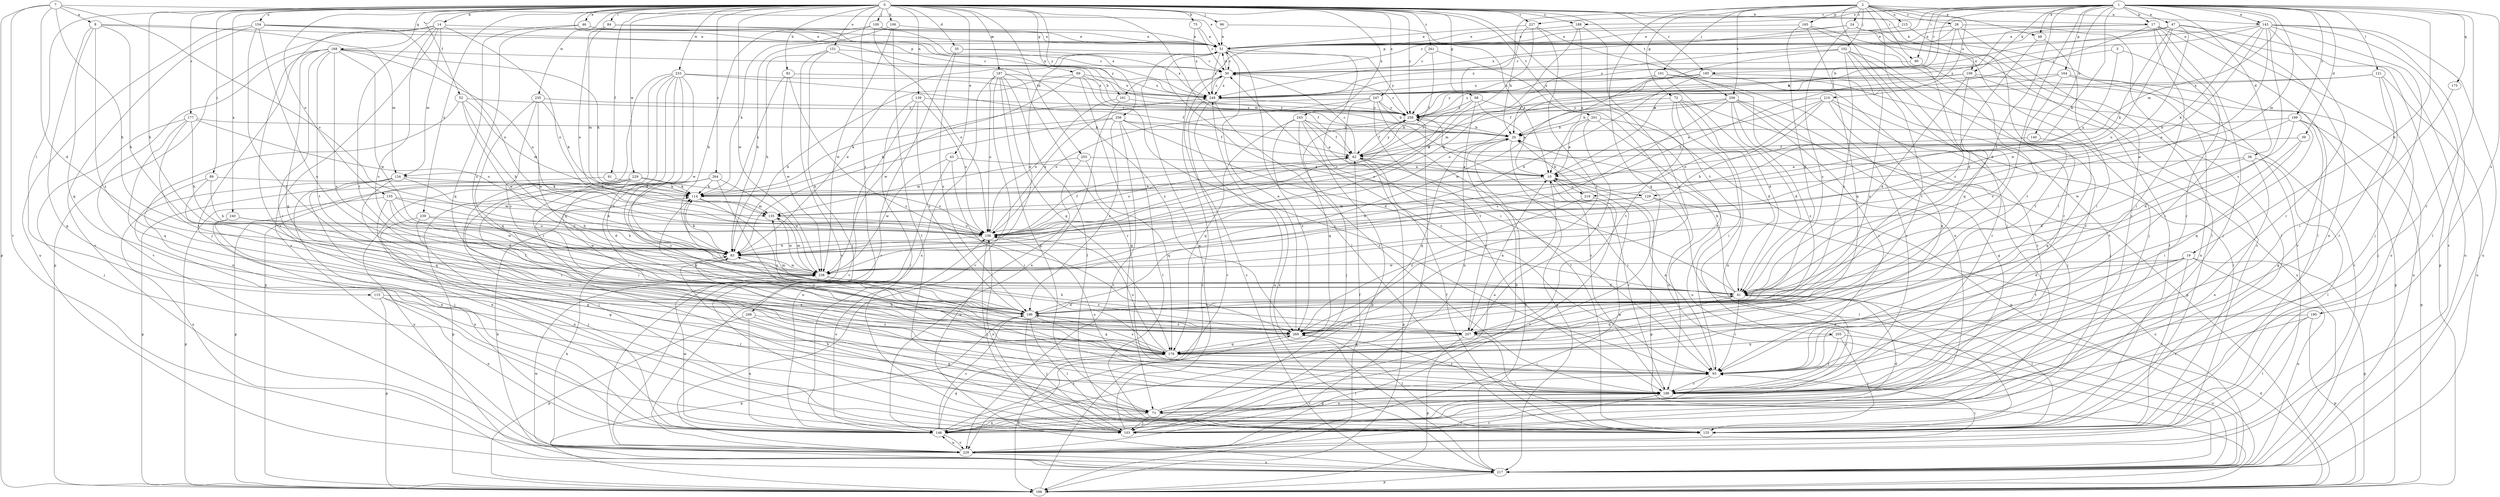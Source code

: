 strict digraph  {
0;
1;
2;
5;
7;
8;
10;
14;
17;
19;
20;
24;
26;
30;
35;
38;
39;
41;
43;
46;
47;
48;
51;
52;
61;
62;
68;
69;
72;
73;
75;
82;
83;
84;
89;
90;
93;
96;
100;
101;
102;
103;
106;
109;
114;
115;
121;
125;
129;
134;
135;
139;
140;
143;
146;
151;
154;
155;
156;
161;
164;
165;
166;
168;
175;
176;
177;
185;
186;
187;
188;
189;
190;
196;
201;
203;
205;
206;
207;
210;
215;
216;
217;
227;
228;
229;
233;
235;
238;
239;
240;
243;
247;
248;
256;
258;
261;
264;
268;
269;
0 -> 14  [label=b];
0 -> 17  [label=b];
0 -> 35  [label=d];
0 -> 43  [label=e];
0 -> 46  [label=e];
0 -> 52  [label=f];
0 -> 61  [label=f];
0 -> 68  [label=g];
0 -> 69  [label=g];
0 -> 75  [label=h];
0 -> 82  [label=h];
0 -> 83  [label=h];
0 -> 84  [label=i];
0 -> 89  [label=i];
0 -> 96  [label=j];
0 -> 100  [label=j];
0 -> 106  [label=k];
0 -> 109  [label=k];
0 -> 115  [label=l];
0 -> 129  [label=m];
0 -> 139  [label=n];
0 -> 151  [label=o];
0 -> 154  [label=o];
0 -> 155  [label=o];
0 -> 161  [label=p];
0 -> 168  [label=q];
0 -> 177  [label=r];
0 -> 185  [label=r];
0 -> 187  [label=s];
0 -> 188  [label=s];
0 -> 201  [label=t];
0 -> 203  [label=t];
0 -> 205  [label=t];
0 -> 206  [label=t];
0 -> 227  [label=v];
0 -> 229  [label=w];
0 -> 233  [label=w];
0 -> 235  [label=w];
0 -> 238  [label=w];
0 -> 239  [label=x];
0 -> 240  [label=x];
0 -> 243  [label=x];
0 -> 247  [label=x];
0 -> 256  [label=y];
0 -> 258  [label=y];
0 -> 261  [label=z];
0 -> 264  [label=z];
0 -> 268  [label=z];
1 -> 17  [label=b];
1 -> 19  [label=b];
1 -> 20  [label=b];
1 -> 38  [label=d];
1 -> 39  [label=d];
1 -> 41  [label=d];
1 -> 47  [label=e];
1 -> 48  [label=e];
1 -> 90  [label=i];
1 -> 109  [label=k];
1 -> 114  [label=k];
1 -> 121  [label=l];
1 -> 129  [label=m];
1 -> 134  [label=m];
1 -> 140  [label=n];
1 -> 143  [label=n];
1 -> 161  [label=p];
1 -> 164  [label=p];
1 -> 175  [label=q];
1 -> 185  [label=r];
1 -> 186  [label=r];
1 -> 188  [label=s];
1 -> 189  [label=s];
1 -> 190  [label=s];
1 -> 196  [label=s];
1 -> 227  [label=v];
2 -> 24  [label=c];
2 -> 26  [label=c];
2 -> 48  [label=e];
2 -> 72  [label=g];
2 -> 90  [label=i];
2 -> 101  [label=j];
2 -> 102  [label=j];
2 -> 103  [label=j];
2 -> 143  [label=n];
2 -> 156  [label=o];
2 -> 165  [label=p];
2 -> 176  [label=q];
2 -> 206  [label=t];
2 -> 210  [label=u];
2 -> 215  [label=u];
2 -> 269  [label=z];
5 -> 30  [label=c];
5 -> 93  [label=i];
5 -> 216  [label=u];
7 -> 8  [label=a];
7 -> 41  [label=d];
7 -> 51  [label=e];
7 -> 83  [label=h];
7 -> 156  [label=o];
7 -> 166  [label=p];
7 -> 228  [label=v];
8 -> 51  [label=e];
8 -> 73  [label=g];
8 -> 83  [label=h];
8 -> 134  [label=m];
8 -> 176  [label=q];
8 -> 269  [label=z];
10 -> 114  [label=k];
10 -> 166  [label=p];
10 -> 186  [label=r];
10 -> 216  [label=u];
14 -> 51  [label=e];
14 -> 103  [label=j];
14 -> 134  [label=m];
14 -> 156  [label=o];
14 -> 166  [label=p];
14 -> 196  [label=s];
14 -> 207  [label=t];
14 -> 228  [label=v];
17 -> 10  [label=a];
17 -> 20  [label=b];
17 -> 51  [label=e];
17 -> 93  [label=i];
17 -> 103  [label=j];
17 -> 125  [label=l];
17 -> 166  [label=p];
17 -> 186  [label=r];
17 -> 217  [label=u];
19 -> 41  [label=d];
19 -> 93  [label=i];
19 -> 125  [label=l];
19 -> 166  [label=p];
19 -> 207  [label=t];
19 -> 217  [label=u];
19 -> 238  [label=w];
20 -> 62  [label=f];
20 -> 176  [label=q];
20 -> 217  [label=u];
24 -> 51  [label=e];
24 -> 103  [label=j];
24 -> 176  [label=q];
24 -> 196  [label=s];
24 -> 228  [label=v];
24 -> 248  [label=x];
26 -> 51  [label=e];
26 -> 83  [label=h];
26 -> 93  [label=i];
26 -> 125  [label=l];
26 -> 186  [label=r];
26 -> 258  [label=y];
30 -> 51  [label=e];
30 -> 248  [label=x];
35 -> 30  [label=c];
35 -> 196  [label=s];
35 -> 228  [label=v];
35 -> 248  [label=x];
38 -> 10  [label=a];
38 -> 41  [label=d];
38 -> 125  [label=l];
38 -> 146  [label=n];
39 -> 62  [label=f];
39 -> 93  [label=i];
39 -> 207  [label=t];
41 -> 20  [label=b];
41 -> 51  [label=e];
41 -> 93  [label=i];
41 -> 125  [label=l];
41 -> 176  [label=q];
41 -> 186  [label=r];
41 -> 196  [label=s];
43 -> 10  [label=a];
43 -> 93  [label=i];
43 -> 146  [label=n];
43 -> 238  [label=w];
46 -> 51  [label=e];
46 -> 176  [label=q];
46 -> 196  [label=s];
46 -> 248  [label=x];
47 -> 30  [label=c];
47 -> 51  [label=e];
47 -> 114  [label=k];
47 -> 146  [label=n];
47 -> 156  [label=o];
47 -> 217  [label=u];
47 -> 238  [label=w];
47 -> 248  [label=x];
48 -> 41  [label=d];
48 -> 93  [label=i];
51 -> 30  [label=c];
51 -> 93  [label=i];
51 -> 125  [label=l];
51 -> 248  [label=x];
51 -> 258  [label=y];
52 -> 83  [label=h];
52 -> 135  [label=m];
52 -> 146  [label=n];
52 -> 238  [label=w];
52 -> 258  [label=y];
61 -> 114  [label=k];
61 -> 146  [label=n];
62 -> 10  [label=a];
62 -> 30  [label=c];
62 -> 93  [label=i];
62 -> 156  [label=o];
62 -> 166  [label=p];
62 -> 258  [label=y];
68 -> 10  [label=a];
68 -> 146  [label=n];
68 -> 156  [label=o];
68 -> 217  [label=u];
68 -> 258  [label=y];
69 -> 62  [label=f];
69 -> 73  [label=g];
69 -> 83  [label=h];
69 -> 93  [label=i];
69 -> 238  [label=w];
69 -> 248  [label=x];
72 -> 41  [label=d];
72 -> 93  [label=i];
72 -> 146  [label=n];
72 -> 166  [label=p];
72 -> 207  [label=t];
72 -> 258  [label=y];
73 -> 10  [label=a];
73 -> 93  [label=i];
73 -> 103  [label=j];
73 -> 125  [label=l];
73 -> 146  [label=n];
73 -> 186  [label=r];
75 -> 30  [label=c];
75 -> 51  [label=e];
75 -> 248  [label=x];
82 -> 114  [label=k];
82 -> 238  [label=w];
82 -> 248  [label=x];
82 -> 269  [label=z];
83 -> 51  [label=e];
83 -> 114  [label=k];
83 -> 238  [label=w];
84 -> 51  [label=e];
84 -> 135  [label=m];
84 -> 156  [label=o];
84 -> 258  [label=y];
89 -> 83  [label=h];
89 -> 103  [label=j];
89 -> 114  [label=k];
89 -> 176  [label=q];
90 -> 207  [label=t];
90 -> 248  [label=x];
93 -> 10  [label=a];
93 -> 30  [label=c];
93 -> 146  [label=n];
93 -> 186  [label=r];
96 -> 10  [label=a];
96 -> 51  [label=e];
100 -> 51  [label=e];
100 -> 83  [label=h];
100 -> 114  [label=k];
100 -> 156  [label=o];
100 -> 248  [label=x];
101 -> 41  [label=d];
101 -> 186  [label=r];
101 -> 217  [label=u];
101 -> 238  [label=w];
101 -> 248  [label=x];
102 -> 30  [label=c];
102 -> 125  [label=l];
102 -> 135  [label=m];
102 -> 186  [label=r];
102 -> 196  [label=s];
102 -> 207  [label=t];
102 -> 269  [label=z];
103 -> 20  [label=b];
103 -> 51  [label=e];
103 -> 62  [label=f];
103 -> 156  [label=o];
106 -> 51  [label=e];
106 -> 83  [label=h];
106 -> 125  [label=l];
106 -> 238  [label=w];
109 -> 41  [label=d];
109 -> 62  [label=f];
109 -> 166  [label=p];
109 -> 196  [label=s];
109 -> 228  [label=v];
109 -> 248  [label=x];
114 -> 135  [label=m];
114 -> 196  [label=s];
114 -> 269  [label=z];
115 -> 146  [label=n];
115 -> 166  [label=p];
115 -> 186  [label=r];
115 -> 196  [label=s];
121 -> 103  [label=j];
121 -> 186  [label=r];
121 -> 217  [label=u];
121 -> 248  [label=x];
121 -> 258  [label=y];
125 -> 62  [label=f];
125 -> 83  [label=h];
129 -> 125  [label=l];
129 -> 135  [label=m];
129 -> 156  [label=o];
129 -> 217  [label=u];
134 -> 83  [label=h];
134 -> 93  [label=i];
134 -> 114  [label=k];
134 -> 146  [label=n];
134 -> 166  [label=p];
134 -> 217  [label=u];
135 -> 156  [label=o];
135 -> 238  [label=w];
139 -> 103  [label=j];
139 -> 156  [label=o];
139 -> 196  [label=s];
139 -> 228  [label=v];
139 -> 258  [label=y];
140 -> 62  [label=f];
140 -> 176  [label=q];
143 -> 51  [label=e];
143 -> 103  [label=j];
143 -> 114  [label=k];
143 -> 125  [label=l];
143 -> 156  [label=o];
143 -> 186  [label=r];
143 -> 196  [label=s];
143 -> 217  [label=u];
143 -> 228  [label=v];
143 -> 238  [label=w];
143 -> 258  [label=y];
146 -> 41  [label=d];
146 -> 156  [label=o];
146 -> 176  [label=q];
146 -> 196  [label=s];
146 -> 228  [label=v];
146 -> 238  [label=w];
146 -> 269  [label=z];
151 -> 30  [label=c];
151 -> 83  [label=h];
151 -> 103  [label=j];
151 -> 228  [label=v];
151 -> 269  [label=z];
154 -> 20  [label=b];
154 -> 51  [label=e];
154 -> 156  [label=o];
154 -> 196  [label=s];
154 -> 207  [label=t];
154 -> 217  [label=u];
154 -> 228  [label=v];
155 -> 41  [label=d];
155 -> 73  [label=g];
155 -> 83  [label=h];
155 -> 135  [label=m];
155 -> 166  [label=p];
155 -> 238  [label=w];
156 -> 62  [label=f];
156 -> 83  [label=h];
156 -> 103  [label=j];
156 -> 248  [label=x];
161 -> 146  [label=n];
161 -> 156  [label=o];
161 -> 258  [label=y];
164 -> 146  [label=n];
164 -> 207  [label=t];
164 -> 217  [label=u];
164 -> 248  [label=x];
164 -> 258  [label=y];
165 -> 41  [label=d];
165 -> 51  [label=e];
165 -> 176  [label=q];
165 -> 186  [label=r];
165 -> 228  [label=v];
166 -> 30  [label=c];
166 -> 41  [label=d];
168 -> 30  [label=c];
168 -> 93  [label=i];
168 -> 114  [label=k];
168 -> 156  [label=o];
168 -> 176  [label=q];
168 -> 186  [label=r];
168 -> 196  [label=s];
168 -> 207  [label=t];
168 -> 228  [label=v];
168 -> 238  [label=w];
175 -> 93  [label=i];
176 -> 83  [label=h];
176 -> 93  [label=i];
176 -> 156  [label=o];
176 -> 166  [label=p];
176 -> 196  [label=s];
177 -> 20  [label=b];
177 -> 83  [label=h];
177 -> 103  [label=j];
177 -> 156  [label=o];
177 -> 176  [label=q];
177 -> 207  [label=t];
185 -> 83  [label=h];
185 -> 103  [label=j];
185 -> 156  [label=o];
185 -> 186  [label=r];
185 -> 248  [label=x];
186 -> 73  [label=g];
186 -> 156  [label=o];
186 -> 228  [label=v];
186 -> 258  [label=y];
186 -> 269  [label=z];
187 -> 73  [label=g];
187 -> 125  [label=l];
187 -> 146  [label=n];
187 -> 156  [label=o];
187 -> 176  [label=q];
187 -> 186  [label=r];
187 -> 228  [label=v];
187 -> 248  [label=x];
188 -> 10  [label=a];
188 -> 51  [label=e];
188 -> 83  [label=h];
188 -> 269  [label=z];
189 -> 20  [label=b];
189 -> 41  [label=d];
189 -> 73  [label=g];
189 -> 166  [label=p];
189 -> 176  [label=q];
189 -> 238  [label=w];
190 -> 125  [label=l];
190 -> 166  [label=p];
190 -> 186  [label=r];
190 -> 269  [label=z];
196 -> 41  [label=d];
196 -> 103  [label=j];
196 -> 125  [label=l];
196 -> 135  [label=m];
196 -> 166  [label=p];
196 -> 176  [label=q];
196 -> 207  [label=t];
196 -> 269  [label=z];
201 -> 10  [label=a];
201 -> 20  [label=b];
201 -> 166  [label=p];
201 -> 207  [label=t];
201 -> 217  [label=u];
203 -> 10  [label=a];
203 -> 135  [label=m];
203 -> 176  [label=q];
203 -> 217  [label=u];
205 -> 125  [label=l];
205 -> 176  [label=q];
205 -> 186  [label=r];
205 -> 217  [label=u];
206 -> 20  [label=b];
206 -> 41  [label=d];
206 -> 73  [label=g];
206 -> 93  [label=i];
206 -> 103  [label=j];
206 -> 196  [label=s];
206 -> 258  [label=y];
206 -> 269  [label=z];
207 -> 10  [label=a];
207 -> 83  [label=h];
207 -> 125  [label=l];
207 -> 166  [label=p];
207 -> 176  [label=q];
210 -> 10  [label=a];
210 -> 83  [label=h];
210 -> 125  [label=l];
210 -> 156  [label=o];
210 -> 176  [label=q];
210 -> 186  [label=r];
210 -> 258  [label=y];
215 -> 51  [label=e];
215 -> 125  [label=l];
216 -> 20  [label=b];
216 -> 228  [label=v];
216 -> 269  [label=z];
217 -> 20  [label=b];
217 -> 30  [label=c];
217 -> 114  [label=k];
217 -> 166  [label=p];
217 -> 238  [label=w];
217 -> 248  [label=x];
227 -> 20  [label=b];
227 -> 51  [label=e];
227 -> 83  [label=h];
227 -> 146  [label=n];
227 -> 269  [label=z];
228 -> 10  [label=a];
228 -> 83  [label=h];
228 -> 93  [label=i];
228 -> 146  [label=n];
228 -> 217  [label=u];
228 -> 258  [label=y];
229 -> 41  [label=d];
229 -> 103  [label=j];
229 -> 114  [label=k];
229 -> 156  [label=o];
229 -> 166  [label=p];
229 -> 186  [label=r];
229 -> 217  [label=u];
233 -> 41  [label=d];
233 -> 62  [label=f];
233 -> 125  [label=l];
233 -> 166  [label=p];
233 -> 176  [label=q];
233 -> 186  [label=r];
233 -> 207  [label=t];
233 -> 238  [label=w];
233 -> 248  [label=x];
235 -> 114  [label=k];
235 -> 176  [label=q];
235 -> 196  [label=s];
235 -> 238  [label=w];
235 -> 258  [label=y];
238 -> 41  [label=d];
238 -> 51  [label=e];
238 -> 135  [label=m];
238 -> 269  [label=z];
239 -> 103  [label=j];
239 -> 146  [label=n];
239 -> 156  [label=o];
239 -> 238  [label=w];
240 -> 73  [label=g];
240 -> 83  [label=h];
240 -> 146  [label=n];
240 -> 156  [label=o];
243 -> 10  [label=a];
243 -> 20  [label=b];
243 -> 62  [label=f];
243 -> 103  [label=j];
243 -> 166  [label=p];
243 -> 176  [label=q];
243 -> 269  [label=z];
247 -> 20  [label=b];
247 -> 114  [label=k];
247 -> 125  [label=l];
247 -> 156  [label=o];
247 -> 186  [label=r];
247 -> 207  [label=t];
247 -> 258  [label=y];
248 -> 30  [label=c];
248 -> 186  [label=r];
248 -> 217  [label=u];
248 -> 228  [label=v];
248 -> 258  [label=y];
256 -> 20  [label=b];
256 -> 41  [label=d];
256 -> 62  [label=f];
256 -> 83  [label=h];
256 -> 114  [label=k];
256 -> 125  [label=l];
256 -> 196  [label=s];
256 -> 228  [label=v];
258 -> 20  [label=b];
258 -> 30  [label=c];
258 -> 62  [label=f];
258 -> 176  [label=q];
261 -> 30  [label=c];
261 -> 62  [label=f];
261 -> 186  [label=r];
264 -> 93  [label=i];
264 -> 114  [label=k];
264 -> 166  [label=p];
264 -> 186  [label=r];
264 -> 196  [label=s];
264 -> 238  [label=w];
268 -> 73  [label=g];
268 -> 146  [label=n];
268 -> 166  [label=p];
268 -> 269  [label=z];
269 -> 51  [label=e];
269 -> 114  [label=k];
269 -> 125  [label=l];
269 -> 176  [label=q];
}
